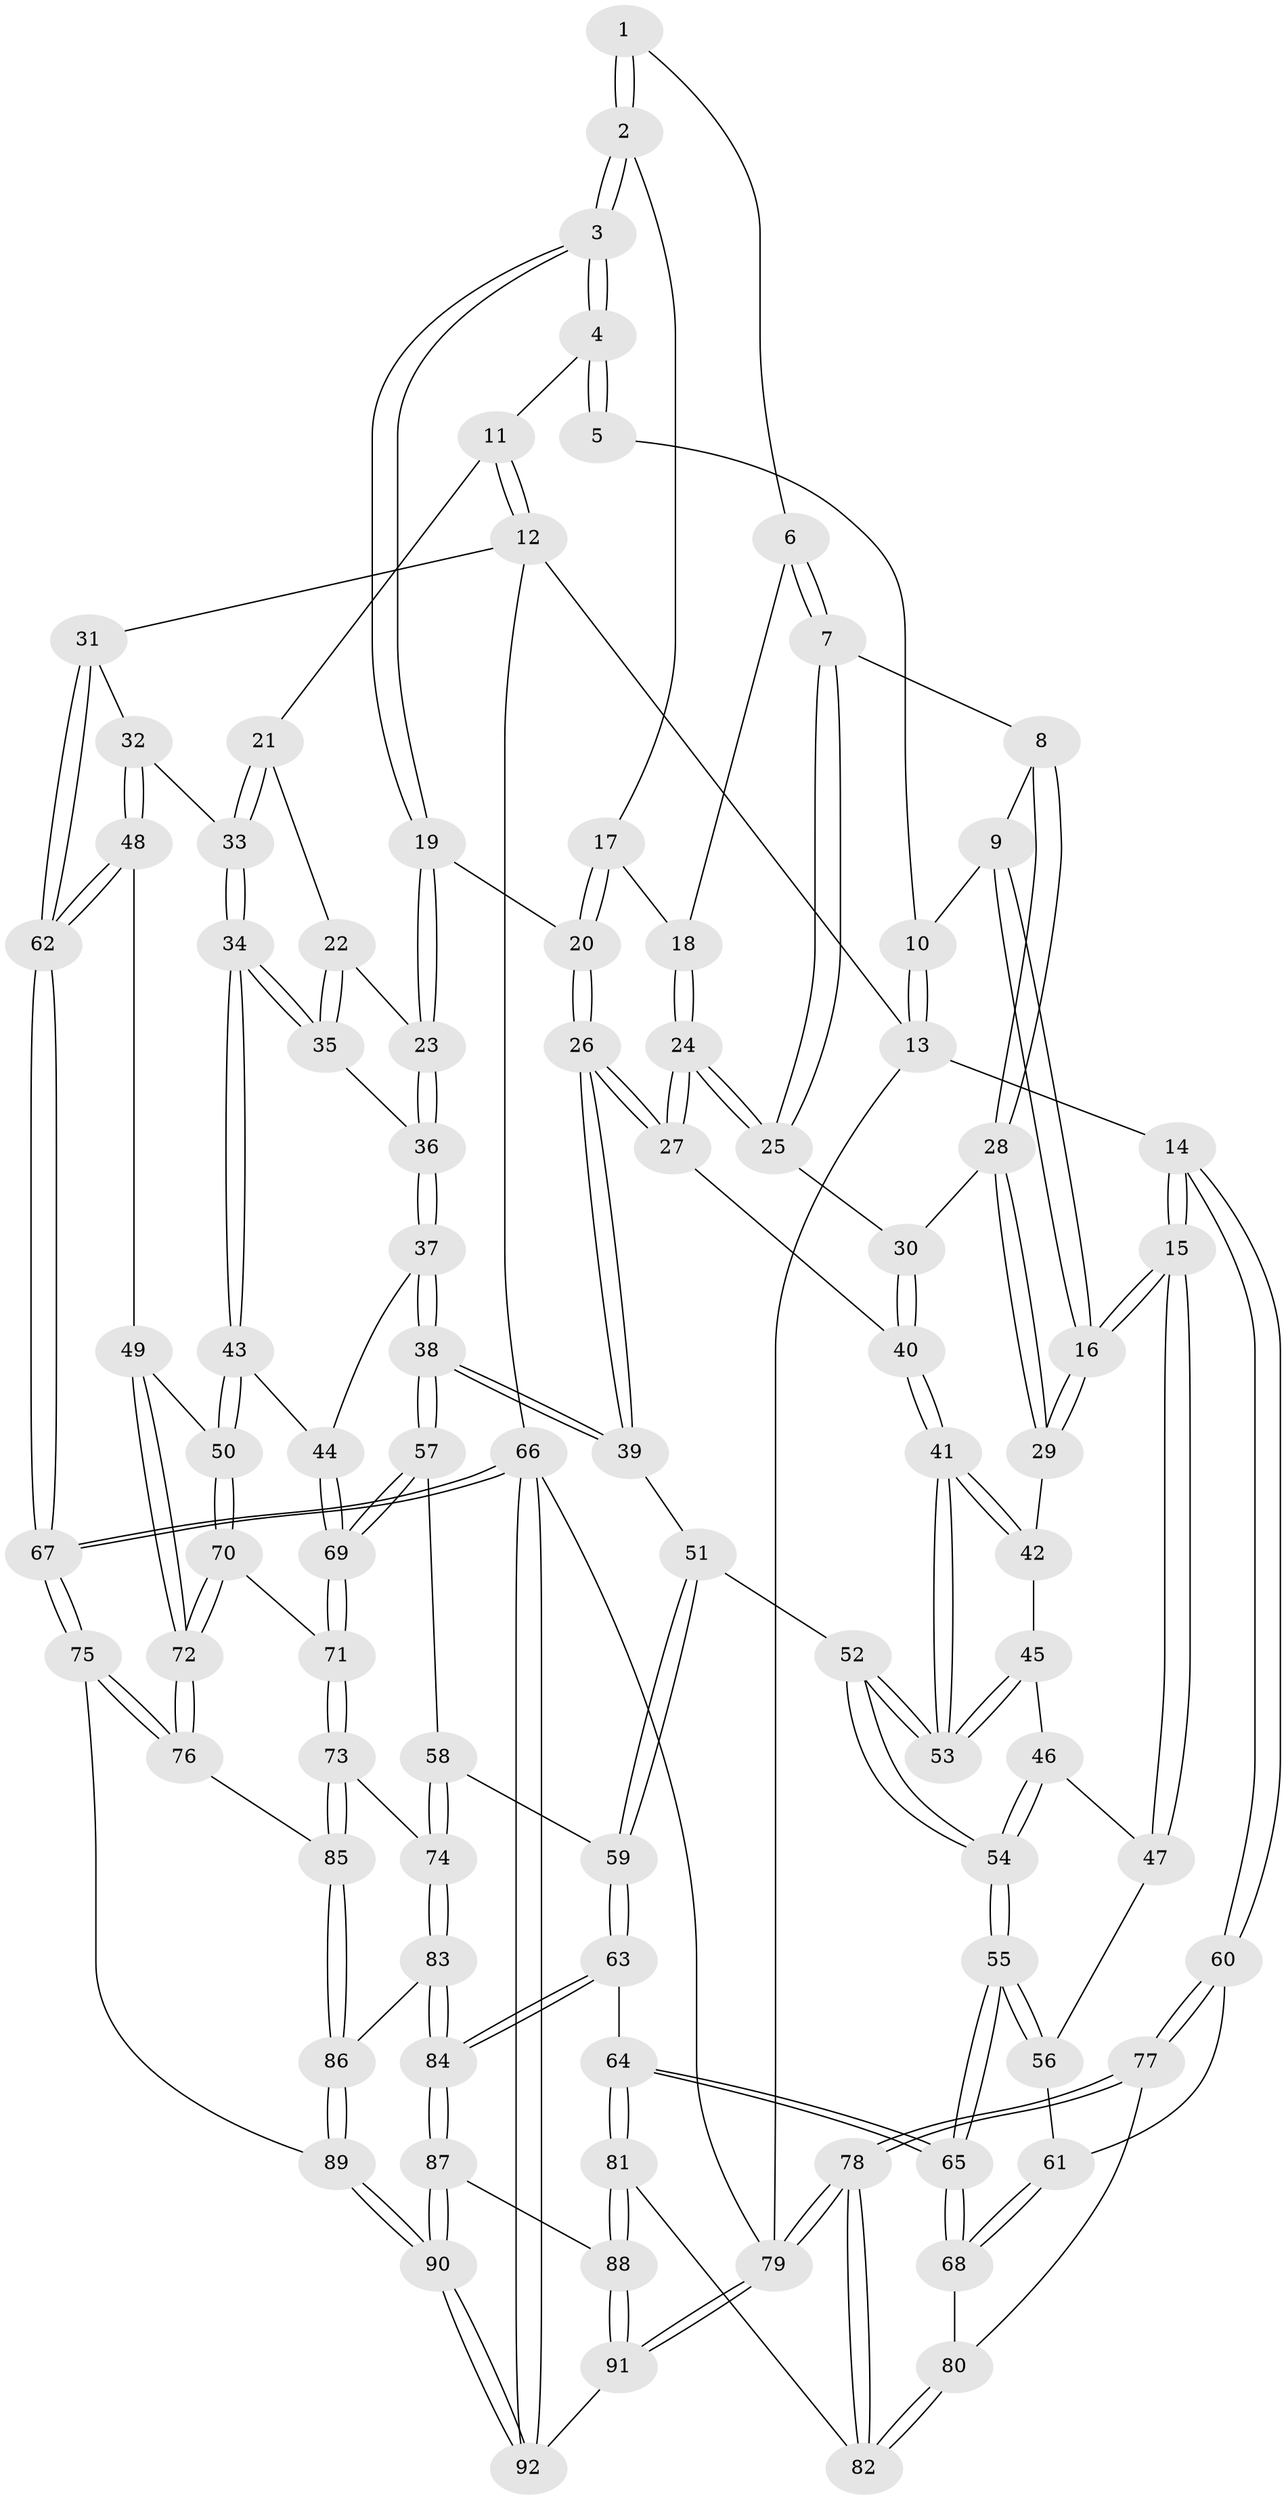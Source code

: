 // Generated by graph-tools (version 1.1) at 2025/11/02/27/25 16:11:51]
// undirected, 92 vertices, 227 edges
graph export_dot {
graph [start="1"]
  node [color=gray90,style=filled];
  1 [pos="+0.412026201773776+0"];
  2 [pos="+0.48693751158637316+0.06808259370624652"];
  3 [pos="+0.5851651869662078+0.04430028359064604"];
  4 [pos="+0.7274879878966485+0"];
  5 [pos="+0.33242465185904235+0"];
  6 [pos="+0.40600002296106646+0.06640948504956368"];
  7 [pos="+0.3350126906361706+0.11608258816197606"];
  8 [pos="+0.2739201283129285+0.047903699752218754"];
  9 [pos="+0.2252273951405488+0"];
  10 [pos="+0.22708232444406928+0"];
  11 [pos="+0.8316348256537928+0"];
  12 [pos="+1+0"];
  13 [pos="+0+0"];
  14 [pos="+0+0.2877657408555488"];
  15 [pos="+0+0.27507790999214304"];
  16 [pos="+0.06688031166361966+0.22470347762517887"];
  17 [pos="+0.47589199953545247+0.08285190319693939"];
  18 [pos="+0.4431793230504989+0.09964381220362657"];
  19 [pos="+0.5906996700211175+0.17768164354175656"];
  20 [pos="+0.5224531087431393+0.2030605062365885"];
  21 [pos="+0.8030059936322532+0.10771344037815384"];
  22 [pos="+0.6921615066216824+0.1782461399624271"];
  23 [pos="+0.640562423957576+0.2052718580175364"];
  24 [pos="+0.40036323755911823+0.21613986531040127"];
  25 [pos="+0.3459016220166531+0.14642421468799582"];
  26 [pos="+0.43005082851957643+0.2607941368213431"];
  27 [pos="+0.4140109160294554+0.2539422313571259"];
  28 [pos="+0.17241627434516157+0.20619419105566558"];
  29 [pos="+0.12109779695078123+0.22978982873574663"];
  30 [pos="+0.176447100604558+0.20634681949024347"];
  31 [pos="+1+0.1717897435541775"];
  32 [pos="+0.9883273526085118+0.23550088971738656"];
  33 [pos="+0.8863481111385434+0.25465953042003975"];
  34 [pos="+0.8673149819149089+0.2892571859961983"];
  35 [pos="+0.7842745513357537+0.27951748055714465"];
  36 [pos="+0.659191330604011+0.2783107552390024"];
  37 [pos="+0.6334862850766327+0.3963655922938852"];
  38 [pos="+0.5743433113128256+0.43562364301367257"];
  39 [pos="+0.46766014006468404+0.33734929481814635"];
  40 [pos="+0.39387841973166177+0.2616975079577121"];
  41 [pos="+0.3019032518352749+0.33843353149270433"];
  42 [pos="+0.13649107416091244+0.24579305893945702"];
  43 [pos="+0.8473651378590435+0.41203627756999567"];
  44 [pos="+0.8124312347632578+0.42030839609525833"];
  45 [pos="+0.19194789312556043+0.3600551289059393"];
  46 [pos="+0.16670294088908474+0.4157793630629061"];
  47 [pos="+0.1638771866216763+0.41668600320048194"];
  48 [pos="+0.9841508575760056+0.4910038110718014"];
  49 [pos="+0.9438022733449519+0.4809609281307671"];
  50 [pos="+0.8589306178293583+0.42376954920936377"];
  51 [pos="+0.37669175847209563+0.4294423226926957"];
  52 [pos="+0.28373936870774374+0.41790393726258335"];
  53 [pos="+0.2824566551199319+0.4009884951695995"];
  54 [pos="+0.2670613189345258+0.45258816617823683"];
  55 [pos="+0.26327909009594974+0.49320876180492235"];
  56 [pos="+0.15185237325835574+0.45143046585976637"];
  57 [pos="+0.5741165922358669+0.4368450546413317"];
  58 [pos="+0.5539407344280232+0.48095747251378657"];
  59 [pos="+0.43261239982207306+0.5911705223062994"];
  60 [pos="+0+0.3358457917081358"];
  61 [pos="+0.1279828002046496+0.4833401666615423"];
  62 [pos="+1+0.5552137907118943"];
  63 [pos="+0.3780797459578249+0.6747912312519846"];
  64 [pos="+0.33055091246750296+0.6662082780436029"];
  65 [pos="+0.26398854905538066+0.5901960767085199"];
  66 [pos="+1+1"];
  67 [pos="+1+0.8046462103366315"];
  68 [pos="+0.17234870787821963+0.5693575139811474"];
  69 [pos="+0.730871213855209+0.558876812844299"];
  70 [pos="+0.7866301757209212+0.6496306196215276"];
  71 [pos="+0.7391668458324203+0.6368316955532835"];
  72 [pos="+0.8268491765526942+0.672983985295632"];
  73 [pos="+0.6849911396017809+0.6571096888793045"];
  74 [pos="+0.6685661933186559+0.6568082559543704"];
  75 [pos="+0.8965115631021658+0.7611193854709682"];
  76 [pos="+0.8832629097934492+0.7475839120328321"];
  77 [pos="+0+0.5348551181195466"];
  78 [pos="+0+0.9552453845297115"];
  79 [pos="+0+1"];
  80 [pos="+0.01973546535849208+0.6136758695423331"];
  81 [pos="+0.1470925520703348+0.8036799091795581"];
  82 [pos="+0.14024605441054477+0.8018238100258348"];
  83 [pos="+0.4913860921718861+0.767405200851886"];
  84 [pos="+0.4591752906118834+0.7744557569113807"];
  85 [pos="+0.7040978226228121+0.7649964147556746"];
  86 [pos="+0.6861709984699931+0.8229176818729262"];
  87 [pos="+0.45838840656867946+0.8021381783857419"];
  88 [pos="+0.23838111507706927+1"];
  89 [pos="+0.7553535179754138+0.9079140639347802"];
  90 [pos="+0.7108831277600782+1"];
  91 [pos="+0.22746626670374337+1"];
  92 [pos="+0.7192570848549199+1"];
  1 -- 2;
  1 -- 2;
  1 -- 6;
  2 -- 3;
  2 -- 3;
  2 -- 17;
  3 -- 4;
  3 -- 4;
  3 -- 19;
  3 -- 19;
  4 -- 5;
  4 -- 5;
  4 -- 11;
  5 -- 10;
  6 -- 7;
  6 -- 7;
  6 -- 18;
  7 -- 8;
  7 -- 25;
  7 -- 25;
  8 -- 9;
  8 -- 28;
  8 -- 28;
  9 -- 10;
  9 -- 16;
  9 -- 16;
  10 -- 13;
  10 -- 13;
  11 -- 12;
  11 -- 12;
  11 -- 21;
  12 -- 13;
  12 -- 31;
  12 -- 66;
  13 -- 14;
  13 -- 79;
  14 -- 15;
  14 -- 15;
  14 -- 60;
  14 -- 60;
  15 -- 16;
  15 -- 16;
  15 -- 47;
  15 -- 47;
  16 -- 29;
  16 -- 29;
  17 -- 18;
  17 -- 20;
  17 -- 20;
  18 -- 24;
  18 -- 24;
  19 -- 20;
  19 -- 23;
  19 -- 23;
  20 -- 26;
  20 -- 26;
  21 -- 22;
  21 -- 33;
  21 -- 33;
  22 -- 23;
  22 -- 35;
  22 -- 35;
  23 -- 36;
  23 -- 36;
  24 -- 25;
  24 -- 25;
  24 -- 27;
  24 -- 27;
  25 -- 30;
  26 -- 27;
  26 -- 27;
  26 -- 39;
  26 -- 39;
  27 -- 40;
  28 -- 29;
  28 -- 29;
  28 -- 30;
  29 -- 42;
  30 -- 40;
  30 -- 40;
  31 -- 32;
  31 -- 62;
  31 -- 62;
  32 -- 33;
  32 -- 48;
  32 -- 48;
  33 -- 34;
  33 -- 34;
  34 -- 35;
  34 -- 35;
  34 -- 43;
  34 -- 43;
  35 -- 36;
  36 -- 37;
  36 -- 37;
  37 -- 38;
  37 -- 38;
  37 -- 44;
  38 -- 39;
  38 -- 39;
  38 -- 57;
  38 -- 57;
  39 -- 51;
  40 -- 41;
  40 -- 41;
  41 -- 42;
  41 -- 42;
  41 -- 53;
  41 -- 53;
  42 -- 45;
  43 -- 44;
  43 -- 50;
  43 -- 50;
  44 -- 69;
  44 -- 69;
  45 -- 46;
  45 -- 53;
  45 -- 53;
  46 -- 47;
  46 -- 54;
  46 -- 54;
  47 -- 56;
  48 -- 49;
  48 -- 62;
  48 -- 62;
  49 -- 50;
  49 -- 72;
  49 -- 72;
  50 -- 70;
  50 -- 70;
  51 -- 52;
  51 -- 59;
  51 -- 59;
  52 -- 53;
  52 -- 53;
  52 -- 54;
  52 -- 54;
  54 -- 55;
  54 -- 55;
  55 -- 56;
  55 -- 56;
  55 -- 65;
  55 -- 65;
  56 -- 61;
  57 -- 58;
  57 -- 69;
  57 -- 69;
  58 -- 59;
  58 -- 74;
  58 -- 74;
  59 -- 63;
  59 -- 63;
  60 -- 61;
  60 -- 77;
  60 -- 77;
  61 -- 68;
  61 -- 68;
  62 -- 67;
  62 -- 67;
  63 -- 64;
  63 -- 84;
  63 -- 84;
  64 -- 65;
  64 -- 65;
  64 -- 81;
  64 -- 81;
  65 -- 68;
  65 -- 68;
  66 -- 67;
  66 -- 67;
  66 -- 92;
  66 -- 92;
  66 -- 79;
  67 -- 75;
  67 -- 75;
  68 -- 80;
  69 -- 71;
  69 -- 71;
  70 -- 71;
  70 -- 72;
  70 -- 72;
  71 -- 73;
  71 -- 73;
  72 -- 76;
  72 -- 76;
  73 -- 74;
  73 -- 85;
  73 -- 85;
  74 -- 83;
  74 -- 83;
  75 -- 76;
  75 -- 76;
  75 -- 89;
  76 -- 85;
  77 -- 78;
  77 -- 78;
  77 -- 80;
  78 -- 79;
  78 -- 79;
  78 -- 82;
  78 -- 82;
  79 -- 91;
  79 -- 91;
  80 -- 82;
  80 -- 82;
  81 -- 82;
  81 -- 88;
  81 -- 88;
  83 -- 84;
  83 -- 84;
  83 -- 86;
  84 -- 87;
  84 -- 87;
  85 -- 86;
  85 -- 86;
  86 -- 89;
  86 -- 89;
  87 -- 88;
  87 -- 90;
  87 -- 90;
  88 -- 91;
  88 -- 91;
  89 -- 90;
  89 -- 90;
  90 -- 92;
  90 -- 92;
  91 -- 92;
}
